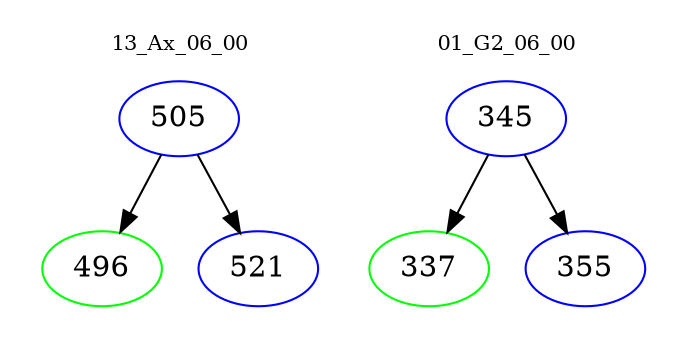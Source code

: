 digraph{
subgraph cluster_0 {
color = white
label = "13_Ax_06_00";
fontsize=10;
T0_505 [label="505", color="blue"]
T0_505 -> T0_496 [color="black"]
T0_496 [label="496", color="green"]
T0_505 -> T0_521 [color="black"]
T0_521 [label="521", color="blue"]
}
subgraph cluster_1 {
color = white
label = "01_G2_06_00";
fontsize=10;
T1_345 [label="345", color="blue"]
T1_345 -> T1_337 [color="black"]
T1_337 [label="337", color="green"]
T1_345 -> T1_355 [color="black"]
T1_355 [label="355", color="blue"]
}
}
